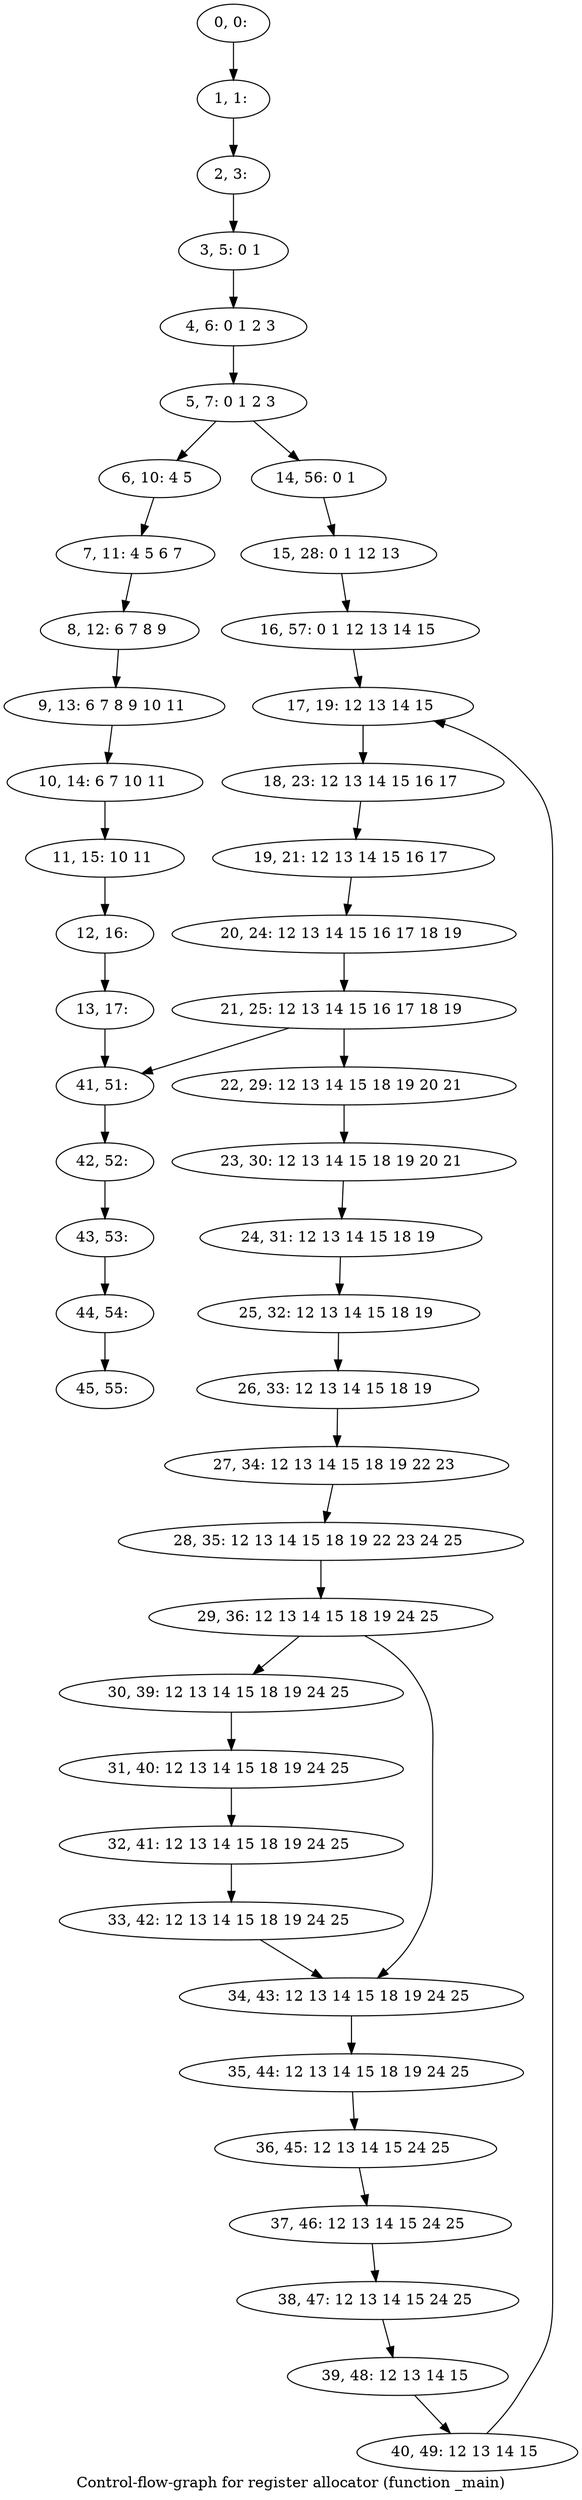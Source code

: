 digraph G {
graph [label="Control-flow-graph for register allocator (function _main)"]
0[label="0, 0: "];
1[label="1, 1: "];
2[label="2, 3: "];
3[label="3, 5: 0 1 "];
4[label="4, 6: 0 1 2 3 "];
5[label="5, 7: 0 1 2 3 "];
6[label="6, 10: 4 5 "];
7[label="7, 11: 4 5 6 7 "];
8[label="8, 12: 6 7 8 9 "];
9[label="9, 13: 6 7 8 9 10 11 "];
10[label="10, 14: 6 7 10 11 "];
11[label="11, 15: 10 11 "];
12[label="12, 16: "];
13[label="13, 17: "];
14[label="14, 56: 0 1 "];
15[label="15, 28: 0 1 12 13 "];
16[label="16, 57: 0 1 12 13 14 15 "];
17[label="17, 19: 12 13 14 15 "];
18[label="18, 23: 12 13 14 15 16 17 "];
19[label="19, 21: 12 13 14 15 16 17 "];
20[label="20, 24: 12 13 14 15 16 17 18 19 "];
21[label="21, 25: 12 13 14 15 16 17 18 19 "];
22[label="22, 29: 12 13 14 15 18 19 20 21 "];
23[label="23, 30: 12 13 14 15 18 19 20 21 "];
24[label="24, 31: 12 13 14 15 18 19 "];
25[label="25, 32: 12 13 14 15 18 19 "];
26[label="26, 33: 12 13 14 15 18 19 "];
27[label="27, 34: 12 13 14 15 18 19 22 23 "];
28[label="28, 35: 12 13 14 15 18 19 22 23 24 25 "];
29[label="29, 36: 12 13 14 15 18 19 24 25 "];
30[label="30, 39: 12 13 14 15 18 19 24 25 "];
31[label="31, 40: 12 13 14 15 18 19 24 25 "];
32[label="32, 41: 12 13 14 15 18 19 24 25 "];
33[label="33, 42: 12 13 14 15 18 19 24 25 "];
34[label="34, 43: 12 13 14 15 18 19 24 25 "];
35[label="35, 44: 12 13 14 15 18 19 24 25 "];
36[label="36, 45: 12 13 14 15 24 25 "];
37[label="37, 46: 12 13 14 15 24 25 "];
38[label="38, 47: 12 13 14 15 24 25 "];
39[label="39, 48: 12 13 14 15 "];
40[label="40, 49: 12 13 14 15 "];
41[label="41, 51: "];
42[label="42, 52: "];
43[label="43, 53: "];
44[label="44, 54: "];
45[label="45, 55: "];
0->1 ;
1->2 ;
2->3 ;
3->4 ;
4->5 ;
5->6 ;
5->14 ;
6->7 ;
7->8 ;
8->9 ;
9->10 ;
10->11 ;
11->12 ;
12->13 ;
13->41 ;
14->15 ;
15->16 ;
16->17 ;
17->18 ;
18->19 ;
19->20 ;
20->21 ;
21->22 ;
21->41 ;
22->23 ;
23->24 ;
24->25 ;
25->26 ;
26->27 ;
27->28 ;
28->29 ;
29->30 ;
29->34 ;
30->31 ;
31->32 ;
32->33 ;
33->34 ;
34->35 ;
35->36 ;
36->37 ;
37->38 ;
38->39 ;
39->40 ;
40->17 ;
41->42 ;
42->43 ;
43->44 ;
44->45 ;
}

